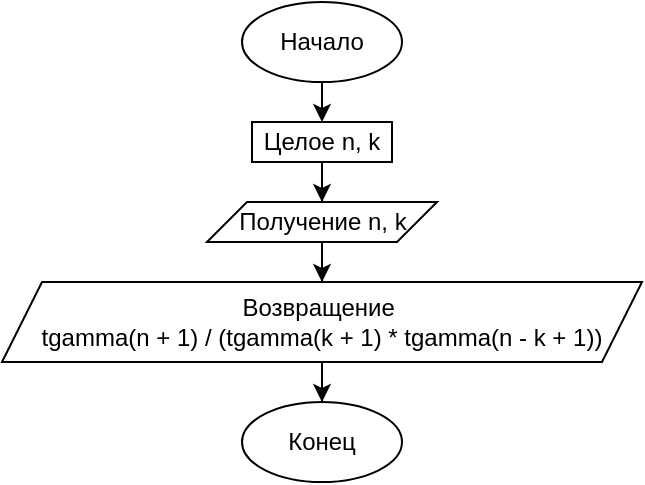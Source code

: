 <mxfile version="14.3.0" type="device"><diagram id="rqQzgaqE5HwuQP4C6qzI" name="Page-1"><mxGraphModel dx="601" dy="350" grid="1" gridSize="10" guides="1" tooltips="1" connect="1" arrows="1" fold="1" page="1" pageScale="1" pageWidth="827" pageHeight="1169" math="0" shadow="0"><root><mxCell id="0"/><mxCell id="1" parent="0"/><mxCell id="X6TsaH43rsw3EuDzbanR-41" style="edgeStyle=orthogonalEdgeStyle;rounded=0;orthogonalLoop=1;jettySize=auto;html=1;entryX=0.5;entryY=0;entryDx=0;entryDy=0;" edge="1" parent="1" source="X6TsaH43rsw3EuDzbanR-42"><mxGeometry relative="1" as="geometry"><mxPoint x="350.02" y="140" as="targetPoint"/></mxGeometry></mxCell><mxCell id="X6TsaH43rsw3EuDzbanR-42" value="Начало" style="ellipse;whiteSpace=wrap;html=1;" vertex="1" parent="1"><mxGeometry x="310" y="80" width="80" height="40" as="geometry"/></mxCell><mxCell id="X6TsaH43rsw3EuDzbanR-45" value="Конец" style="ellipse;whiteSpace=wrap;html=1;" vertex="1" parent="1"><mxGeometry x="310" y="280" width="80" height="40" as="geometry"/></mxCell><mxCell id="X6TsaH43rsw3EuDzbanR-145" style="edgeStyle=orthogonalEdgeStyle;rounded=0;orthogonalLoop=1;jettySize=auto;html=1;" edge="1" parent="1" source="X6TsaH43rsw3EuDzbanR-141" target="X6TsaH43rsw3EuDzbanR-142"><mxGeometry relative="1" as="geometry"/></mxCell><mxCell id="X6TsaH43rsw3EuDzbanR-141" value="Целое n, k" style="rounded=0;whiteSpace=wrap;html=1;" vertex="1" parent="1"><mxGeometry x="315" y="140" width="70" height="20" as="geometry"/></mxCell><mxCell id="X6TsaH43rsw3EuDzbanR-147" style="edgeStyle=orthogonalEdgeStyle;rounded=0;orthogonalLoop=1;jettySize=auto;html=1;" edge="1" parent="1" source="X6TsaH43rsw3EuDzbanR-142" target="X6TsaH43rsw3EuDzbanR-146"><mxGeometry relative="1" as="geometry"/></mxCell><mxCell id="X6TsaH43rsw3EuDzbanR-142" value="Получение n, k" style="shape=parallelogram;perimeter=parallelogramPerimeter;whiteSpace=wrap;html=1;fixedSize=1;" vertex="1" parent="1"><mxGeometry x="292.5" y="180" width="115" height="20" as="geometry"/></mxCell><mxCell id="X6TsaH43rsw3EuDzbanR-148" style="edgeStyle=orthogonalEdgeStyle;rounded=0;orthogonalLoop=1;jettySize=auto;html=1;" edge="1" parent="1" source="X6TsaH43rsw3EuDzbanR-146" target="X6TsaH43rsw3EuDzbanR-45"><mxGeometry relative="1" as="geometry"/></mxCell><mxCell id="X6TsaH43rsw3EuDzbanR-146" value="Возвращение&amp;nbsp;&lt;br&gt;tgamma(n + 1) / (tgamma(k + 1) * tgamma(n - k + 1))" style="shape=parallelogram;perimeter=parallelogramPerimeter;whiteSpace=wrap;html=1;fixedSize=1;" vertex="1" parent="1"><mxGeometry x="190" y="220" width="320" height="40" as="geometry"/></mxCell></root></mxGraphModel></diagram></mxfile>